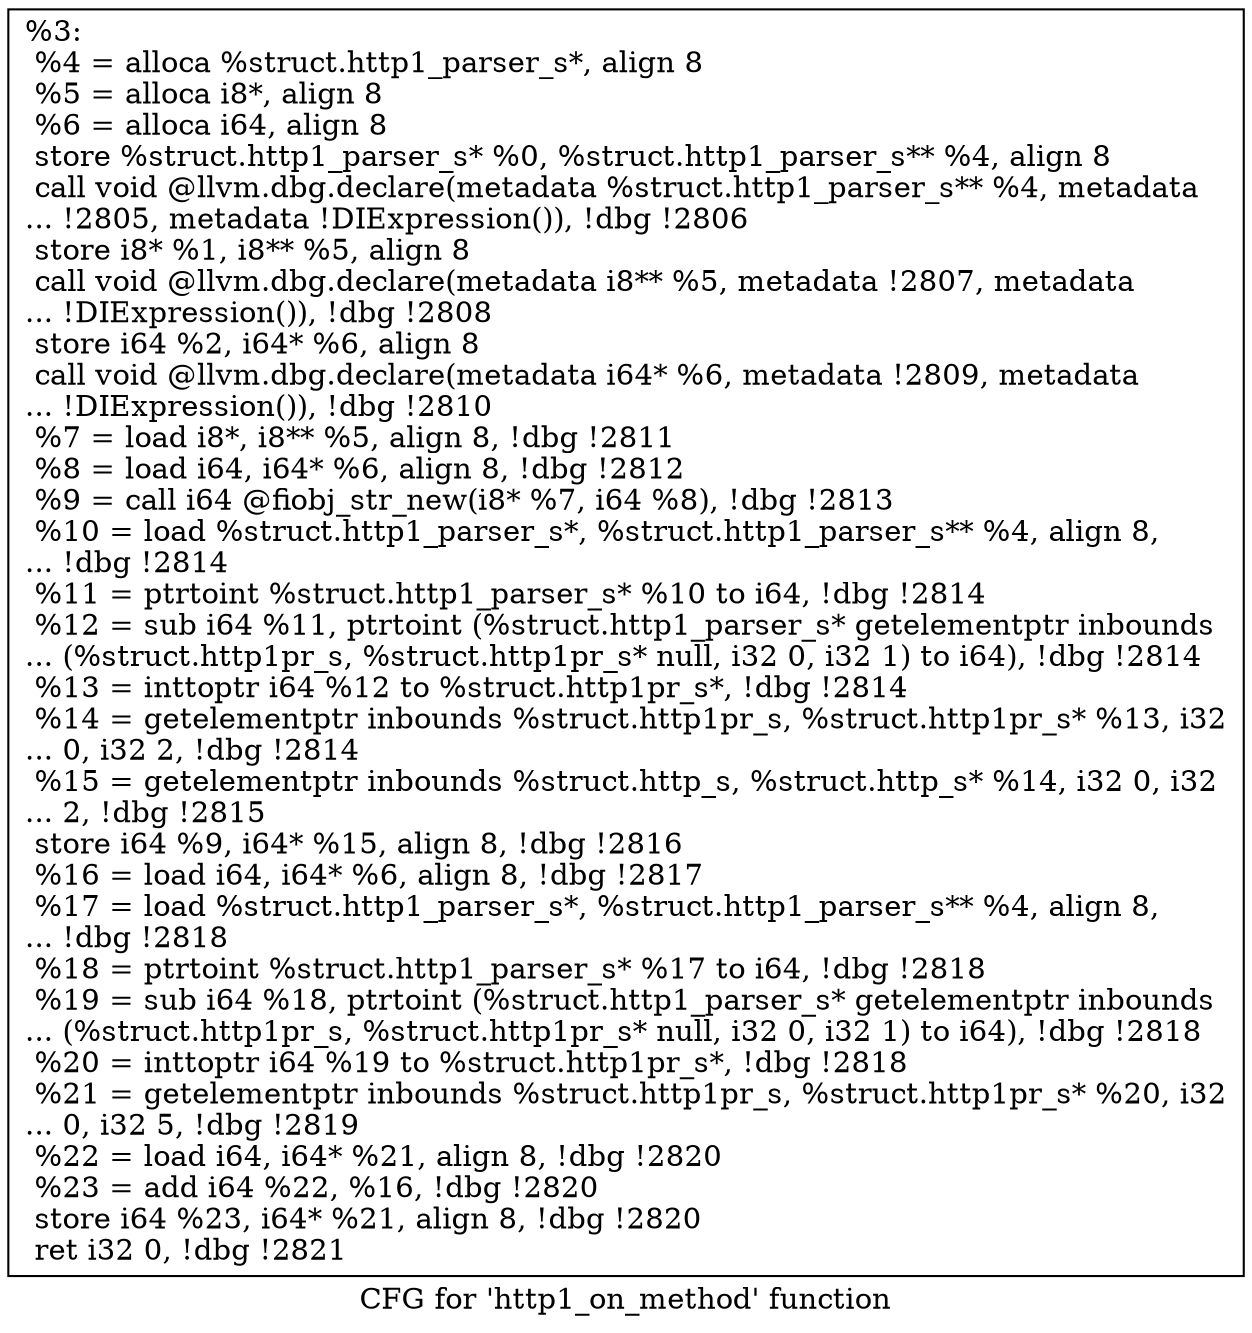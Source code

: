 digraph "CFG for 'http1_on_method' function" {
	label="CFG for 'http1_on_method' function";

	Node0x556852271370 [shape=record,label="{%3:\l  %4 = alloca %struct.http1_parser_s*, align 8\l  %5 = alloca i8*, align 8\l  %6 = alloca i64, align 8\l  store %struct.http1_parser_s* %0, %struct.http1_parser_s** %4, align 8\l  call void @llvm.dbg.declare(metadata %struct.http1_parser_s** %4, metadata\l... !2805, metadata !DIExpression()), !dbg !2806\l  store i8* %1, i8** %5, align 8\l  call void @llvm.dbg.declare(metadata i8** %5, metadata !2807, metadata\l... !DIExpression()), !dbg !2808\l  store i64 %2, i64* %6, align 8\l  call void @llvm.dbg.declare(metadata i64* %6, metadata !2809, metadata\l... !DIExpression()), !dbg !2810\l  %7 = load i8*, i8** %5, align 8, !dbg !2811\l  %8 = load i64, i64* %6, align 8, !dbg !2812\l  %9 = call i64 @fiobj_str_new(i8* %7, i64 %8), !dbg !2813\l  %10 = load %struct.http1_parser_s*, %struct.http1_parser_s** %4, align 8,\l... !dbg !2814\l  %11 = ptrtoint %struct.http1_parser_s* %10 to i64, !dbg !2814\l  %12 = sub i64 %11, ptrtoint (%struct.http1_parser_s* getelementptr inbounds\l... (%struct.http1pr_s, %struct.http1pr_s* null, i32 0, i32 1) to i64), !dbg !2814\l  %13 = inttoptr i64 %12 to %struct.http1pr_s*, !dbg !2814\l  %14 = getelementptr inbounds %struct.http1pr_s, %struct.http1pr_s* %13, i32\l... 0, i32 2, !dbg !2814\l  %15 = getelementptr inbounds %struct.http_s, %struct.http_s* %14, i32 0, i32\l... 2, !dbg !2815\l  store i64 %9, i64* %15, align 8, !dbg !2816\l  %16 = load i64, i64* %6, align 8, !dbg !2817\l  %17 = load %struct.http1_parser_s*, %struct.http1_parser_s** %4, align 8,\l... !dbg !2818\l  %18 = ptrtoint %struct.http1_parser_s* %17 to i64, !dbg !2818\l  %19 = sub i64 %18, ptrtoint (%struct.http1_parser_s* getelementptr inbounds\l... (%struct.http1pr_s, %struct.http1pr_s* null, i32 0, i32 1) to i64), !dbg !2818\l  %20 = inttoptr i64 %19 to %struct.http1pr_s*, !dbg !2818\l  %21 = getelementptr inbounds %struct.http1pr_s, %struct.http1pr_s* %20, i32\l... 0, i32 5, !dbg !2819\l  %22 = load i64, i64* %21, align 8, !dbg !2820\l  %23 = add i64 %22, %16, !dbg !2820\l  store i64 %23, i64* %21, align 8, !dbg !2820\l  ret i32 0, !dbg !2821\l}"];
}
